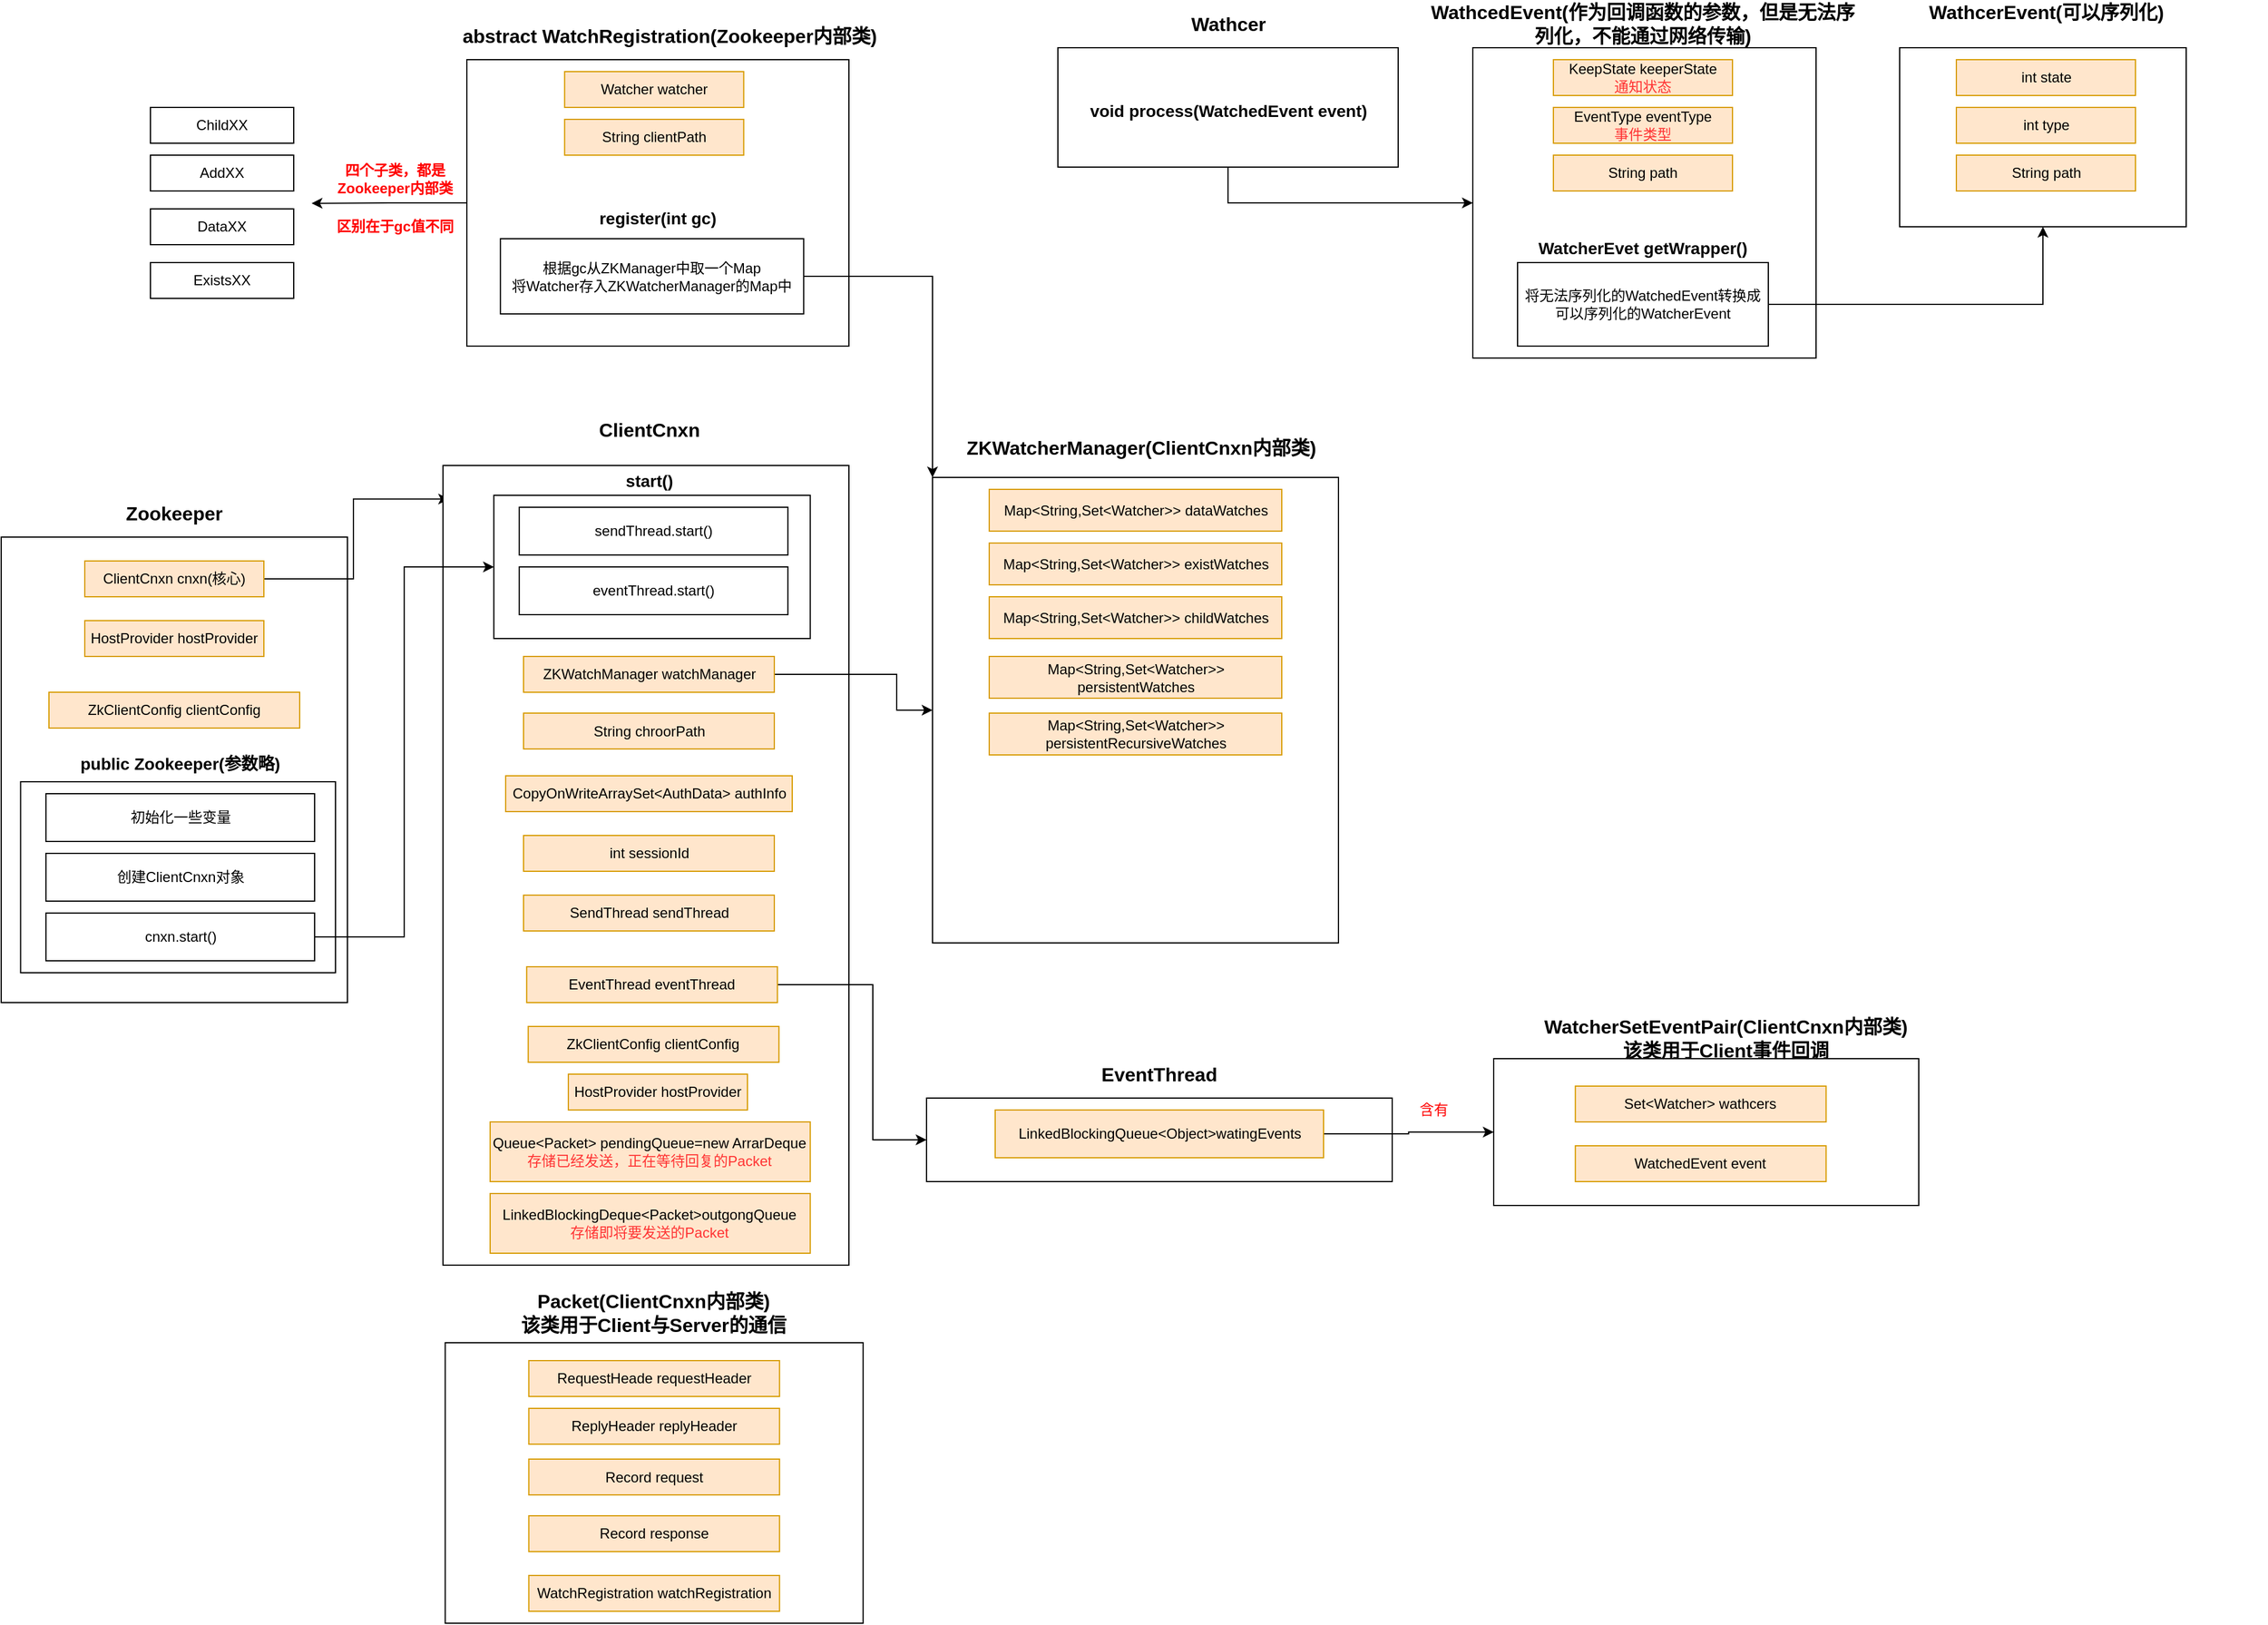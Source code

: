 <mxfile version="15.2.7" type="device"><diagram id="IGmFMdEhqIDWq4IwcPyK" name="第 1 页"><mxGraphModel dx="1707" dy="1814" grid="1" gridSize="10" guides="1" tooltips="1" connect="1" arrows="1" fold="1" page="1" pageScale="1" pageWidth="1169" pageHeight="827" math="0" shadow="0"><root><mxCell id="0"/><mxCell id="1" parent="0"/><mxCell id="7skPVV4F3HR6VxJQvQSp-1" value="" style="rounded=0;whiteSpace=wrap;html=1;" parent="1" vertex="1"><mxGeometry x="210" y="220" width="290" height="390" as="geometry"/></mxCell><mxCell id="7skPVV4F3HR6VxJQvQSp-2" value="&lt;b&gt;&lt;font style=&quot;font-size: 16px&quot;&gt;Zookeeper&lt;/font&gt;&lt;/b&gt;" style="text;html=1;strokeColor=none;fillColor=none;align=center;verticalAlign=middle;whiteSpace=wrap;rounded=0;" parent="1" vertex="1"><mxGeometry x="335" y="190" width="40" height="20" as="geometry"/></mxCell><mxCell id="nws6kuzBwCMCUb69dsd1-1" style="edgeStyle=orthogonalEdgeStyle;rounded=0;orthogonalLoop=1;jettySize=auto;html=1;exitX=1;exitY=0.5;exitDx=0;exitDy=0;entryX=0.015;entryY=0.042;entryDx=0;entryDy=0;entryPerimeter=0;" parent="1" source="7skPVV4F3HR6VxJQvQSp-3" target="7skPVV4F3HR6VxJQvQSp-4" edge="1"><mxGeometry relative="1" as="geometry"/></mxCell><mxCell id="7skPVV4F3HR6VxJQvQSp-3" value="ClientCnxn cnxn(核心)" style="rounded=0;whiteSpace=wrap;html=1;fillColor=#ffe6cc;strokeColor=#d79b00;" parent="1" vertex="1"><mxGeometry x="280" y="240" width="150" height="30" as="geometry"/></mxCell><mxCell id="7skPVV4F3HR6VxJQvQSp-4" value="" style="rounded=0;whiteSpace=wrap;html=1;" parent="1" vertex="1"><mxGeometry x="580" y="160" width="340" height="670" as="geometry"/></mxCell><mxCell id="7skPVV4F3HR6VxJQvQSp-5" value="&lt;b&gt;&lt;font style=&quot;font-size: 16px&quot;&gt;ClientCnxn&lt;/font&gt;&lt;/b&gt;" style="text;html=1;strokeColor=none;fillColor=none;align=center;verticalAlign=middle;whiteSpace=wrap;rounded=0;" parent="1" vertex="1"><mxGeometry x="732.5" y="120" width="40" height="20" as="geometry"/></mxCell><mxCell id="7skPVV4F3HR6VxJQvQSp-6" value="HostProvider hostProvider" style="rounded=0;whiteSpace=wrap;html=1;fillColor=#ffe6cc;strokeColor=#d79b00;" parent="1" vertex="1"><mxGeometry x="280" y="290" width="150" height="30" as="geometry"/></mxCell><mxCell id="7skPVV4F3HR6VxJQvQSp-7" value="" style="rounded=0;whiteSpace=wrap;html=1;" parent="1" vertex="1"><mxGeometry x="226.25" y="425" width="263.75" height="160" as="geometry"/></mxCell><mxCell id="7skPVV4F3HR6VxJQvQSp-8" value="&lt;b&gt;&lt;font style=&quot;font-size: 14px&quot;&gt;public Zookeeper(参数略)&lt;/font&gt;&lt;/b&gt;" style="text;html=1;strokeColor=none;fillColor=none;align=center;verticalAlign=middle;whiteSpace=wrap;rounded=0;" parent="1" vertex="1"><mxGeometry x="265" y="402.5" width="190" height="15" as="geometry"/></mxCell><mxCell id="7skPVV4F3HR6VxJQvQSp-9" value="初始化一些变量" style="rounded=0;whiteSpace=wrap;html=1;" parent="1" vertex="1"><mxGeometry x="247.5" y="435" width="225" height="40" as="geometry"/></mxCell><mxCell id="7skPVV4F3HR6VxJQvQSp-10" value="创建ClientCnxn对象" style="rounded=0;whiteSpace=wrap;html=1;" parent="1" vertex="1"><mxGeometry x="247.5" y="485" width="225" height="40" as="geometry"/></mxCell><mxCell id="7skPVV4F3HR6VxJQvQSp-25" style="edgeStyle=orthogonalEdgeStyle;rounded=0;orthogonalLoop=1;jettySize=auto;html=1;exitX=1;exitY=0.5;exitDx=0;exitDy=0;entryX=0;entryY=0.5;entryDx=0;entryDy=0;" parent="1" source="7skPVV4F3HR6VxJQvQSp-11" target="7skPVV4F3HR6VxJQvQSp-20" edge="1"><mxGeometry relative="1" as="geometry"/></mxCell><mxCell id="7skPVV4F3HR6VxJQvQSp-11" value="cnxn.start()" style="rounded=0;whiteSpace=wrap;html=1;" parent="1" vertex="1"><mxGeometry x="247.5" y="535" width="225" height="40" as="geometry"/></mxCell><mxCell id="nws6kuzBwCMCUb69dsd1-2" style="edgeStyle=orthogonalEdgeStyle;rounded=0;orthogonalLoop=1;jettySize=auto;html=1;exitX=1;exitY=0.5;exitDx=0;exitDy=0;" parent="1" source="7skPVV4F3HR6VxJQvQSp-13" target="7skPVV4F3HR6VxJQvQSp-27" edge="1"><mxGeometry relative="1" as="geometry"><Array as="points"><mxPoint x="960" y="335"/><mxPoint x="960" y="365"/></Array></mxGeometry></mxCell><mxCell id="7skPVV4F3HR6VxJQvQSp-13" value="ZKWatchManager watchManager" style="rounded=0;whiteSpace=wrap;html=1;fillColor=#ffe6cc;strokeColor=#d79b00;" parent="1" vertex="1"><mxGeometry x="647.5" y="320" width="210" height="30" as="geometry"/></mxCell><mxCell id="7skPVV4F3HR6VxJQvQSp-14" value="String chroorPath" style="rounded=0;whiteSpace=wrap;html=1;fillColor=#ffe6cc;strokeColor=#d79b00;" parent="1" vertex="1"><mxGeometry x="647.5" y="367.5" width="210" height="30" as="geometry"/></mxCell><mxCell id="7skPVV4F3HR6VxJQvQSp-15" value="CopyOnWriteArraySet&amp;lt;AuthData&amp;gt; authInfo" style="rounded=0;whiteSpace=wrap;html=1;fillColor=#ffe6cc;strokeColor=#d79b00;" parent="1" vertex="1"><mxGeometry x="632.5" y="420" width="240" height="30" as="geometry"/></mxCell><mxCell id="7skPVV4F3HR6VxJQvQSp-16" value="SendThread sendThread" style="rounded=0;whiteSpace=wrap;html=1;fillColor=#ffe6cc;strokeColor=#d79b00;" parent="1" vertex="1"><mxGeometry x="647.5" y="520" width="210" height="30" as="geometry"/></mxCell><mxCell id="nws6kuzBwCMCUb69dsd1-23" style="edgeStyle=orthogonalEdgeStyle;rounded=0;orthogonalLoop=1;jettySize=auto;html=1;exitX=1;exitY=0.5;exitDx=0;exitDy=0;entryX=0;entryY=0.5;entryDx=0;entryDy=0;" parent="1" source="7skPVV4F3HR6VxJQvQSp-17" target="nws6kuzBwCMCUb69dsd1-21" edge="1"><mxGeometry relative="1" as="geometry"><Array as="points"><mxPoint x="940" y="595"/><mxPoint x="940" y="725"/></Array></mxGeometry></mxCell><mxCell id="7skPVV4F3HR6VxJQvQSp-17" value="EventThread eventThread" style="rounded=0;whiteSpace=wrap;html=1;fillColor=#ffe6cc;strokeColor=#d79b00;" parent="1" vertex="1"><mxGeometry x="650.12" y="580" width="210" height="30" as="geometry"/></mxCell><mxCell id="7skPVV4F3HR6VxJQvQSp-19" value="int sessionId" style="rounded=0;whiteSpace=wrap;html=1;fillColor=#ffe6cc;strokeColor=#d79b00;" parent="1" vertex="1"><mxGeometry x="647.5" y="470" width="210" height="30" as="geometry"/></mxCell><mxCell id="7skPVV4F3HR6VxJQvQSp-20" value="" style="rounded=0;whiteSpace=wrap;html=1;" parent="1" vertex="1"><mxGeometry x="622.62" y="185" width="265" height="120" as="geometry"/></mxCell><mxCell id="7skPVV4F3HR6VxJQvQSp-21" value="sendThread.start()" style="rounded=0;whiteSpace=wrap;html=1;" parent="1" vertex="1"><mxGeometry x="643.87" y="195" width="225" height="40" as="geometry"/></mxCell><mxCell id="7skPVV4F3HR6VxJQvQSp-22" value="eventThread.start()" style="rounded=0;whiteSpace=wrap;html=1;" parent="1" vertex="1"><mxGeometry x="643.87" y="245" width="225" height="40" as="geometry"/></mxCell><mxCell id="7skPVV4F3HR6VxJQvQSp-24" value="&lt;b&gt;&lt;font style=&quot;font-size: 14px&quot;&gt;start()&lt;/font&gt;&lt;/b&gt;" style="text;html=1;strokeColor=none;fillColor=none;align=center;verticalAlign=middle;whiteSpace=wrap;rounded=0;" parent="1" vertex="1"><mxGeometry x="657.62" y="165" width="190" height="15" as="geometry"/></mxCell><mxCell id="7skPVV4F3HR6VxJQvQSp-27" value="" style="rounded=0;whiteSpace=wrap;html=1;" parent="1" vertex="1"><mxGeometry x="990" y="170" width="340" height="390" as="geometry"/></mxCell><mxCell id="7skPVV4F3HR6VxJQvQSp-28" value="&lt;b&gt;&lt;font style=&quot;font-size: 16px&quot;&gt;ZKWatcherManager(ClientCnxn内部类)&lt;/font&gt;&lt;/b&gt;" style="text;html=1;strokeColor=none;fillColor=none;align=center;verticalAlign=middle;whiteSpace=wrap;rounded=0;" parent="1" vertex="1"><mxGeometry x="990" y="130" width="350" height="30" as="geometry"/></mxCell><mxCell id="7skPVV4F3HR6VxJQvQSp-29" value="Map&amp;lt;String,Set&amp;lt;Watcher&amp;gt;&amp;gt; dataWatches" style="rounded=0;whiteSpace=wrap;html=1;fillColor=#ffe6cc;strokeColor=#d79b00;" parent="1" vertex="1"><mxGeometry x="1037.5" y="180" width="245" height="35" as="geometry"/></mxCell><mxCell id="7skPVV4F3HR6VxJQvQSp-30" value="Map&amp;lt;String,Set&amp;lt;Watcher&amp;gt;&amp;gt; existWatches" style="rounded=0;whiteSpace=wrap;html=1;fillColor=#ffe6cc;strokeColor=#d79b00;" parent="1" vertex="1"><mxGeometry x="1037.5" y="225" width="245" height="35" as="geometry"/></mxCell><mxCell id="7skPVV4F3HR6VxJQvQSp-31" value="Map&amp;lt;String,Set&amp;lt;Watcher&amp;gt;&amp;gt; childWatches" style="rounded=0;whiteSpace=wrap;html=1;fillColor=#ffe6cc;strokeColor=#d79b00;" parent="1" vertex="1"><mxGeometry x="1037.5" y="270" width="245" height="35" as="geometry"/></mxCell><mxCell id="7skPVV4F3HR6VxJQvQSp-32" value="Map&amp;lt;String,Set&amp;lt;Watcher&amp;gt;&amp;gt; persistentWatches" style="rounded=0;whiteSpace=wrap;html=1;fillColor=#ffe6cc;strokeColor=#d79b00;" parent="1" vertex="1"><mxGeometry x="1037.5" y="320" width="245" height="35" as="geometry"/></mxCell><mxCell id="7skPVV4F3HR6VxJQvQSp-33" value="Map&amp;lt;String,Set&amp;lt;Watcher&amp;gt;&amp;gt; persistentRecursiveWatches" style="rounded=0;whiteSpace=wrap;html=1;fillColor=#ffe6cc;strokeColor=#d79b00;" parent="1" vertex="1"><mxGeometry x="1037.5" y="367.5" width="245" height="35" as="geometry"/></mxCell><mxCell id="7skPVV4F3HR6VxJQvQSp-47" style="edgeStyle=orthogonalEdgeStyle;rounded=0;orthogonalLoop=1;jettySize=auto;html=1;exitX=0;exitY=0.5;exitDx=0;exitDy=0;" parent="1" source="7skPVV4F3HR6VxJQvQSp-38" edge="1"><mxGeometry relative="1" as="geometry"><mxPoint x="470" y="-59.647" as="targetPoint"/></mxGeometry></mxCell><mxCell id="7skPVV4F3HR6VxJQvQSp-38" value="" style="rounded=0;whiteSpace=wrap;html=1;" parent="1" vertex="1"><mxGeometry x="600" y="-180" width="320" height="240" as="geometry"/></mxCell><mxCell id="7skPVV4F3HR6VxJQvQSp-39" value="&lt;b&gt;&lt;font style=&quot;font-size: 16px&quot;&gt;abstract WatchRegistration(Zookeeper内部类)&lt;/font&gt;&lt;/b&gt;" style="text;html=1;strokeColor=none;fillColor=none;align=center;verticalAlign=middle;whiteSpace=wrap;rounded=0;" parent="1" vertex="1"><mxGeometry x="585" y="-210" width="370" height="20" as="geometry"/></mxCell><mxCell id="7skPVV4F3HR6VxJQvQSp-40" value="Watcher watcher" style="rounded=0;whiteSpace=wrap;html=1;fillColor=#ffe6cc;strokeColor=#d79b00;" parent="1" vertex="1"><mxGeometry x="681.87" y="-170" width="150" height="30" as="geometry"/></mxCell><mxCell id="7skPVV4F3HR6VxJQvQSp-42" value="String clientPath" style="rounded=0;whiteSpace=wrap;html=1;fillColor=#ffe6cc;strokeColor=#d79b00;" parent="1" vertex="1"><mxGeometry x="681.87" y="-130" width="150" height="30" as="geometry"/></mxCell><mxCell id="7skPVV4F3HR6VxJQvQSp-46" style="edgeStyle=orthogonalEdgeStyle;rounded=0;orthogonalLoop=1;jettySize=auto;html=1;exitX=1;exitY=0.5;exitDx=0;exitDy=0;entryX=0;entryY=0;entryDx=0;entryDy=0;" parent="1" source="7skPVV4F3HR6VxJQvQSp-43" target="7skPVV4F3HR6VxJQvQSp-27" edge="1"><mxGeometry relative="1" as="geometry"/></mxCell><mxCell id="7skPVV4F3HR6VxJQvQSp-43" value="根据gc从ZKManager中取一个Map&lt;br&gt;将Watcher存入ZKWatcherManager的Map中" style="rounded=0;whiteSpace=wrap;html=1;" parent="1" vertex="1"><mxGeometry x="628.12" y="-30" width="254" height="63" as="geometry"/></mxCell><mxCell id="7skPVV4F3HR6VxJQvQSp-44" value="&lt;b&gt;&lt;font style=&quot;font-size: 14px&quot;&gt;register(int gc)&lt;/font&gt;&lt;/b&gt;" style="text;html=1;strokeColor=none;fillColor=none;align=center;verticalAlign=middle;whiteSpace=wrap;rounded=0;" parent="1" vertex="1"><mxGeometry x="664.99" y="-55" width="190" height="15" as="geometry"/></mxCell><mxCell id="7skPVV4F3HR6VxJQvQSp-48" value="&lt;b&gt;&lt;font color=&quot;#ff0000&quot;&gt;四个子类，都是Zookeeper内部类&lt;/font&gt;&lt;/b&gt;" style="text;html=1;strokeColor=none;fillColor=none;align=center;verticalAlign=middle;whiteSpace=wrap;rounded=0;" parent="1" vertex="1"><mxGeometry x="490" y="-90" width="100" height="20" as="geometry"/></mxCell><mxCell id="7skPVV4F3HR6VxJQvQSp-49" value="ChildXX" style="rounded=0;whiteSpace=wrap;html=1;" parent="1" vertex="1"><mxGeometry x="335" y="-140" width="120" height="30" as="geometry"/></mxCell><mxCell id="7skPVV4F3HR6VxJQvQSp-50" value="&lt;b&gt;&lt;font color=&quot;#ff0000&quot;&gt;区别在于gc值不同&lt;/font&gt;&lt;/b&gt;" style="text;html=1;strokeColor=none;fillColor=none;align=center;verticalAlign=middle;whiteSpace=wrap;rounded=0;" parent="1" vertex="1"><mxGeometry x="490" y="-50" width="100" height="20" as="geometry"/></mxCell><mxCell id="7skPVV4F3HR6VxJQvQSp-53" value="AddXX" style="rounded=0;whiteSpace=wrap;html=1;" parent="1" vertex="1"><mxGeometry x="335" y="-100" width="120" height="30" as="geometry"/></mxCell><mxCell id="7skPVV4F3HR6VxJQvQSp-54" value="DataXX" style="rounded=0;whiteSpace=wrap;html=1;" parent="1" vertex="1"><mxGeometry x="335" y="-55" width="120" height="30" as="geometry"/></mxCell><mxCell id="7skPVV4F3HR6VxJQvQSp-56" value="ExistsXX" style="rounded=0;whiteSpace=wrap;html=1;" parent="1" vertex="1"><mxGeometry x="335" y="-10" width="120" height="30" as="geometry"/></mxCell><mxCell id="nws6kuzBwCMCUb69dsd1-4" value="" style="rounded=0;whiteSpace=wrap;html=1;" parent="1" vertex="1"><mxGeometry x="1460" y="657" width="356" height="123" as="geometry"/></mxCell><mxCell id="nws6kuzBwCMCUb69dsd1-6" value="&lt;b&gt;&lt;font style=&quot;font-size: 16px&quot;&gt;WatcherSetEventPair(ClientCnxn内部类)&lt;br&gt;该类用于Client事件回调&lt;br&gt;&lt;/font&gt;&lt;/b&gt;" style="text;html=1;strokeColor=none;fillColor=none;align=center;verticalAlign=middle;whiteSpace=wrap;rounded=0;" parent="1" vertex="1"><mxGeometry x="1468.38" y="630" width="373" height="20" as="geometry"/></mxCell><mxCell id="nws6kuzBwCMCUb69dsd1-8" value="Set&amp;lt;Watcher&amp;gt; wathcers" style="rounded=0;whiteSpace=wrap;html=1;fillColor=#ffe6cc;strokeColor=#d79b00;" parent="1" vertex="1"><mxGeometry x="1528.38" y="680" width="210" height="30" as="geometry"/></mxCell><mxCell id="nws6kuzBwCMCUb69dsd1-9" value="WatchedEvent event" style="rounded=0;whiteSpace=wrap;html=1;fillColor=#ffe6cc;strokeColor=#d79b00;" parent="1" vertex="1"><mxGeometry x="1528.38" y="730" width="210" height="30" as="geometry"/></mxCell><mxCell id="nws6kuzBwCMCUb69dsd1-10" value="" style="rounded=0;whiteSpace=wrap;html=1;" parent="1" vertex="1"><mxGeometry x="581.87" y="895" width="350" height="235" as="geometry"/></mxCell><mxCell id="nws6kuzBwCMCUb69dsd1-11" value="&lt;b&gt;&lt;font style=&quot;font-size: 16px&quot;&gt;Packet(ClientCnxn内部类)&lt;br&gt;该类用于Client与Server的通信&lt;br&gt;&lt;/font&gt;&lt;/b&gt;" style="text;html=1;strokeColor=none;fillColor=none;align=center;verticalAlign=middle;whiteSpace=wrap;rounded=0;" parent="1" vertex="1"><mxGeometry x="614.37" y="860" width="285" height="20" as="geometry"/></mxCell><mxCell id="nws6kuzBwCMCUb69dsd1-12" value="RequestHeade requestHeader" style="rounded=0;whiteSpace=wrap;html=1;fillColor=#ffe6cc;strokeColor=#d79b00;" parent="1" vertex="1"><mxGeometry x="651.87" y="910" width="210" height="30" as="geometry"/></mxCell><mxCell id="nws6kuzBwCMCUb69dsd1-13" value="ReplyHeader replyHeader" style="rounded=0;whiteSpace=wrap;html=1;fillColor=#ffe6cc;strokeColor=#d79b00;" parent="1" vertex="1"><mxGeometry x="651.87" y="950" width="210" height="30" as="geometry"/></mxCell><mxCell id="nws6kuzBwCMCUb69dsd1-14" value="Record request" style="rounded=0;whiteSpace=wrap;html=1;fillColor=#ffe6cc;strokeColor=#d79b00;" parent="1" vertex="1"><mxGeometry x="651.87" y="992.5" width="210" height="30" as="geometry"/></mxCell><mxCell id="nws6kuzBwCMCUb69dsd1-15" value="Record response" style="rounded=0;whiteSpace=wrap;html=1;fillColor=#ffe6cc;strokeColor=#d79b00;" parent="1" vertex="1"><mxGeometry x="651.87" y="1040" width="210" height="30" as="geometry"/></mxCell><mxCell id="nws6kuzBwCMCUb69dsd1-16" value="WatchRegistration watchRegistration" style="rounded=0;whiteSpace=wrap;html=1;fillColor=#ffe6cc;strokeColor=#d79b00;" parent="1" vertex="1"><mxGeometry x="651.87" y="1090" width="210" height="30" as="geometry"/></mxCell><mxCell id="nws6kuzBwCMCUb69dsd1-19" value="&lt;b&gt;&lt;font style=&quot;font-size: 16px&quot;&gt;EventThread&lt;/font&gt;&lt;/b&gt;" style="text;html=1;strokeColor=none;fillColor=none;align=center;verticalAlign=middle;whiteSpace=wrap;rounded=0;" parent="1" vertex="1"><mxGeometry x="1160" y="660" width="40" height="20" as="geometry"/></mxCell><mxCell id="nws6kuzBwCMCUb69dsd1-21" value="" style="rounded=0;whiteSpace=wrap;html=1;" parent="1" vertex="1"><mxGeometry x="985" y="690" width="390" height="70" as="geometry"/></mxCell><mxCell id="nws6kuzBwCMCUb69dsd1-24" style="edgeStyle=orthogonalEdgeStyle;rounded=0;orthogonalLoop=1;jettySize=auto;html=1;exitX=1;exitY=0.5;exitDx=0;exitDy=0;entryX=0;entryY=0.5;entryDx=0;entryDy=0;" parent="1" source="nws6kuzBwCMCUb69dsd1-22" target="nws6kuzBwCMCUb69dsd1-4" edge="1"><mxGeometry relative="1" as="geometry"/></mxCell><mxCell id="nws6kuzBwCMCUb69dsd1-22" value="LinkedBlockingQueue&amp;lt;Object&amp;gt;watingEvents" style="rounded=0;whiteSpace=wrap;html=1;fillColor=#ffe6cc;strokeColor=#d79b00;" parent="1" vertex="1"><mxGeometry x="1042.5" y="700" width="275" height="40" as="geometry"/></mxCell><mxCell id="nws6kuzBwCMCUb69dsd1-25" value="&lt;font color=&quot;#ff0000&quot;&gt;含有&lt;/font&gt;" style="text;html=1;strokeColor=none;fillColor=none;align=center;verticalAlign=middle;whiteSpace=wrap;rounded=0;" parent="1" vertex="1"><mxGeometry x="1390" y="690" width="40" height="20" as="geometry"/></mxCell><mxCell id="WMrQDvQ0Bkf37pqzqlko-1" value="ZkClientConfig clientConfig" style="rounded=0;whiteSpace=wrap;html=1;fillColor=#ffe6cc;strokeColor=#d79b00;" parent="1" vertex="1"><mxGeometry x="651.37" y="630" width="210" height="30" as="geometry"/></mxCell><mxCell id="WMrQDvQ0Bkf37pqzqlko-2" value="ZkClientConfig clientConfig" style="rounded=0;whiteSpace=wrap;html=1;fillColor=#ffe6cc;strokeColor=#d79b00;" parent="1" vertex="1"><mxGeometry x="250" y="350" width="210" height="30" as="geometry"/></mxCell><mxCell id="WMrQDvQ0Bkf37pqzqlko-3" value="Queue&amp;lt;Packet&amp;gt; pendingQueue=new ArrarDeque&lt;br&gt;&lt;font color=&quot;#ff3333&quot;&gt;存储已经发送，正在等待回复的Packet&lt;/font&gt;" style="rounded=0;whiteSpace=wrap;html=1;fillColor=#ffe6cc;strokeColor=#d79b00;" parent="1" vertex="1"><mxGeometry x="619.49" y="710" width="268.13" height="50" as="geometry"/></mxCell><mxCell id="WMrQDvQ0Bkf37pqzqlko-4" value="LinkedBlockingDeque&amp;lt;Packet&amp;gt;outgongQueue&lt;br&gt;&lt;font color=&quot;#ff3333&quot;&gt;存储即将要发送的Packet&lt;/font&gt;" style="rounded=0;whiteSpace=wrap;html=1;fillColor=#ffe6cc;strokeColor=#d79b00;" parent="1" vertex="1"><mxGeometry x="619.49" y="770" width="268.13" height="50" as="geometry"/></mxCell><mxCell id="WMrQDvQ0Bkf37pqzqlko-5" value="HostProvider hostProvider" style="rounded=0;whiteSpace=wrap;html=1;fillColor=#ffe6cc;strokeColor=#d79b00;" parent="1" vertex="1"><mxGeometry x="685" y="670" width="150" height="30" as="geometry"/></mxCell><mxCell id="rC4diGBQF6aqGatuiysA-12" style="edgeStyle=orthogonalEdgeStyle;rounded=0;orthogonalLoop=1;jettySize=auto;html=1;exitX=0.5;exitY=1;exitDx=0;exitDy=0;" edge="1" parent="1" source="rC4diGBQF6aqGatuiysA-1" target="rC4diGBQF6aqGatuiysA-4"><mxGeometry relative="1" as="geometry"/></mxCell><mxCell id="rC4diGBQF6aqGatuiysA-1" value="" style="rounded=0;whiteSpace=wrap;html=1;" vertex="1" parent="1"><mxGeometry x="1095" y="-190" width="285" height="100" as="geometry"/></mxCell><mxCell id="rC4diGBQF6aqGatuiysA-2" value="&lt;b&gt;&lt;font style=&quot;font-size: 16px&quot;&gt;Wathcer&lt;/font&gt;&lt;/b&gt;" style="text;html=1;strokeColor=none;fillColor=none;align=center;verticalAlign=middle;whiteSpace=wrap;rounded=0;" vertex="1" parent="1"><mxGeometry x="1052.5" y="-220" width="370" height="20" as="geometry"/></mxCell><mxCell id="rC4diGBQF6aqGatuiysA-3" value="&lt;b&gt;&lt;font style=&quot;font-size: 14px&quot;&gt;void process(WatchedEvent event)&lt;/font&gt;&lt;/b&gt;" style="text;html=1;strokeColor=none;fillColor=none;align=center;verticalAlign=middle;whiteSpace=wrap;rounded=0;" vertex="1" parent="1"><mxGeometry x="1102.5" y="-145" width="270" height="15" as="geometry"/></mxCell><mxCell id="rC4diGBQF6aqGatuiysA-4" value="" style="rounded=0;whiteSpace=wrap;html=1;" vertex="1" parent="1"><mxGeometry x="1442.5" y="-190" width="287.5" height="260" as="geometry"/></mxCell><mxCell id="rC4diGBQF6aqGatuiysA-5" value="&lt;b&gt;&lt;font style=&quot;font-size: 16px&quot;&gt;WathcedEvent(作为回调函数的参数，但是无法序列化，不能通过网络传输)&lt;/font&gt;&lt;/b&gt;" style="text;html=1;strokeColor=none;fillColor=none;align=center;verticalAlign=middle;whiteSpace=wrap;rounded=0;" vertex="1" parent="1"><mxGeometry x="1400" y="-220" width="370" height="20" as="geometry"/></mxCell><mxCell id="rC4diGBQF6aqGatuiysA-7" value="KeepState keeperState&lt;br&gt;&lt;font color=&quot;#ff3333&quot;&gt;通知状态&lt;/font&gt;" style="rounded=0;whiteSpace=wrap;html=1;fillColor=#ffe6cc;strokeColor=#d79b00;" vertex="1" parent="1"><mxGeometry x="1510" y="-180" width="150" height="30" as="geometry"/></mxCell><mxCell id="rC4diGBQF6aqGatuiysA-8" value="EventType eventType&lt;br&gt;&lt;font color=&quot;#ff3333&quot;&gt;事件类型&lt;/font&gt;" style="rounded=0;whiteSpace=wrap;html=1;fillColor=#ffe6cc;strokeColor=#d79b00;" vertex="1" parent="1"><mxGeometry x="1510" y="-140" width="150" height="30" as="geometry"/></mxCell><mxCell id="rC4diGBQF6aqGatuiysA-9" value="String path" style="rounded=0;whiteSpace=wrap;html=1;fillColor=#ffe6cc;strokeColor=#d79b00;" vertex="1" parent="1"><mxGeometry x="1510" y="-100" width="150" height="30" as="geometry"/></mxCell><mxCell id="rC4diGBQF6aqGatuiysA-20" style="edgeStyle=orthogonalEdgeStyle;rounded=0;orthogonalLoop=1;jettySize=auto;html=1;exitX=1;exitY=0.5;exitDx=0;exitDy=0;entryX=0.5;entryY=1;entryDx=0;entryDy=0;" edge="1" parent="1" source="rC4diGBQF6aqGatuiysA-10" target="rC4diGBQF6aqGatuiysA-13"><mxGeometry relative="1" as="geometry"/></mxCell><mxCell id="rC4diGBQF6aqGatuiysA-10" value="将无法序列化的WatchedEvent转换成可以序列化的WatcherEvent" style="rounded=0;whiteSpace=wrap;html=1;" vertex="1" parent="1"><mxGeometry x="1480" y="-10" width="210" height="70" as="geometry"/></mxCell><mxCell id="rC4diGBQF6aqGatuiysA-11" value="&lt;b&gt;&lt;font style=&quot;font-size: 14px&quot;&gt;WatcherEvet getWrapper()&lt;/font&gt;&lt;/b&gt;" style="text;html=1;strokeColor=none;fillColor=none;align=center;verticalAlign=middle;whiteSpace=wrap;rounded=0;" vertex="1" parent="1"><mxGeometry x="1490" y="-30" width="190" height="15" as="geometry"/></mxCell><mxCell id="rC4diGBQF6aqGatuiysA-13" value="" style="rounded=0;whiteSpace=wrap;html=1;" vertex="1" parent="1"><mxGeometry x="1800" y="-190" width="240" height="150" as="geometry"/></mxCell><mxCell id="rC4diGBQF6aqGatuiysA-14" value="int state" style="rounded=0;whiteSpace=wrap;html=1;fillColor=#ffe6cc;strokeColor=#d79b00;" vertex="1" parent="1"><mxGeometry x="1847.5" y="-180" width="150" height="30" as="geometry"/></mxCell><mxCell id="rC4diGBQF6aqGatuiysA-15" value="int type" style="rounded=0;whiteSpace=wrap;html=1;fillColor=#ffe6cc;strokeColor=#d79b00;" vertex="1" parent="1"><mxGeometry x="1847.5" y="-140" width="150" height="30" as="geometry"/></mxCell><mxCell id="rC4diGBQF6aqGatuiysA-16" value="String path" style="rounded=0;whiteSpace=wrap;html=1;fillColor=#ffe6cc;strokeColor=#d79b00;" vertex="1" parent="1"><mxGeometry x="1847.5" y="-100" width="150" height="30" as="geometry"/></mxCell><mxCell id="rC4diGBQF6aqGatuiysA-19" value="&lt;b&gt;&lt;font style=&quot;font-size: 16px&quot;&gt;WathcerEvent(可以序列化)&lt;/font&gt;&lt;/b&gt;" style="text;html=1;strokeColor=none;fillColor=none;align=center;verticalAlign=middle;whiteSpace=wrap;rounded=0;" vertex="1" parent="1"><mxGeometry x="1737.5" y="-230" width="370" height="20" as="geometry"/></mxCell></root></mxGraphModel></diagram></mxfile>